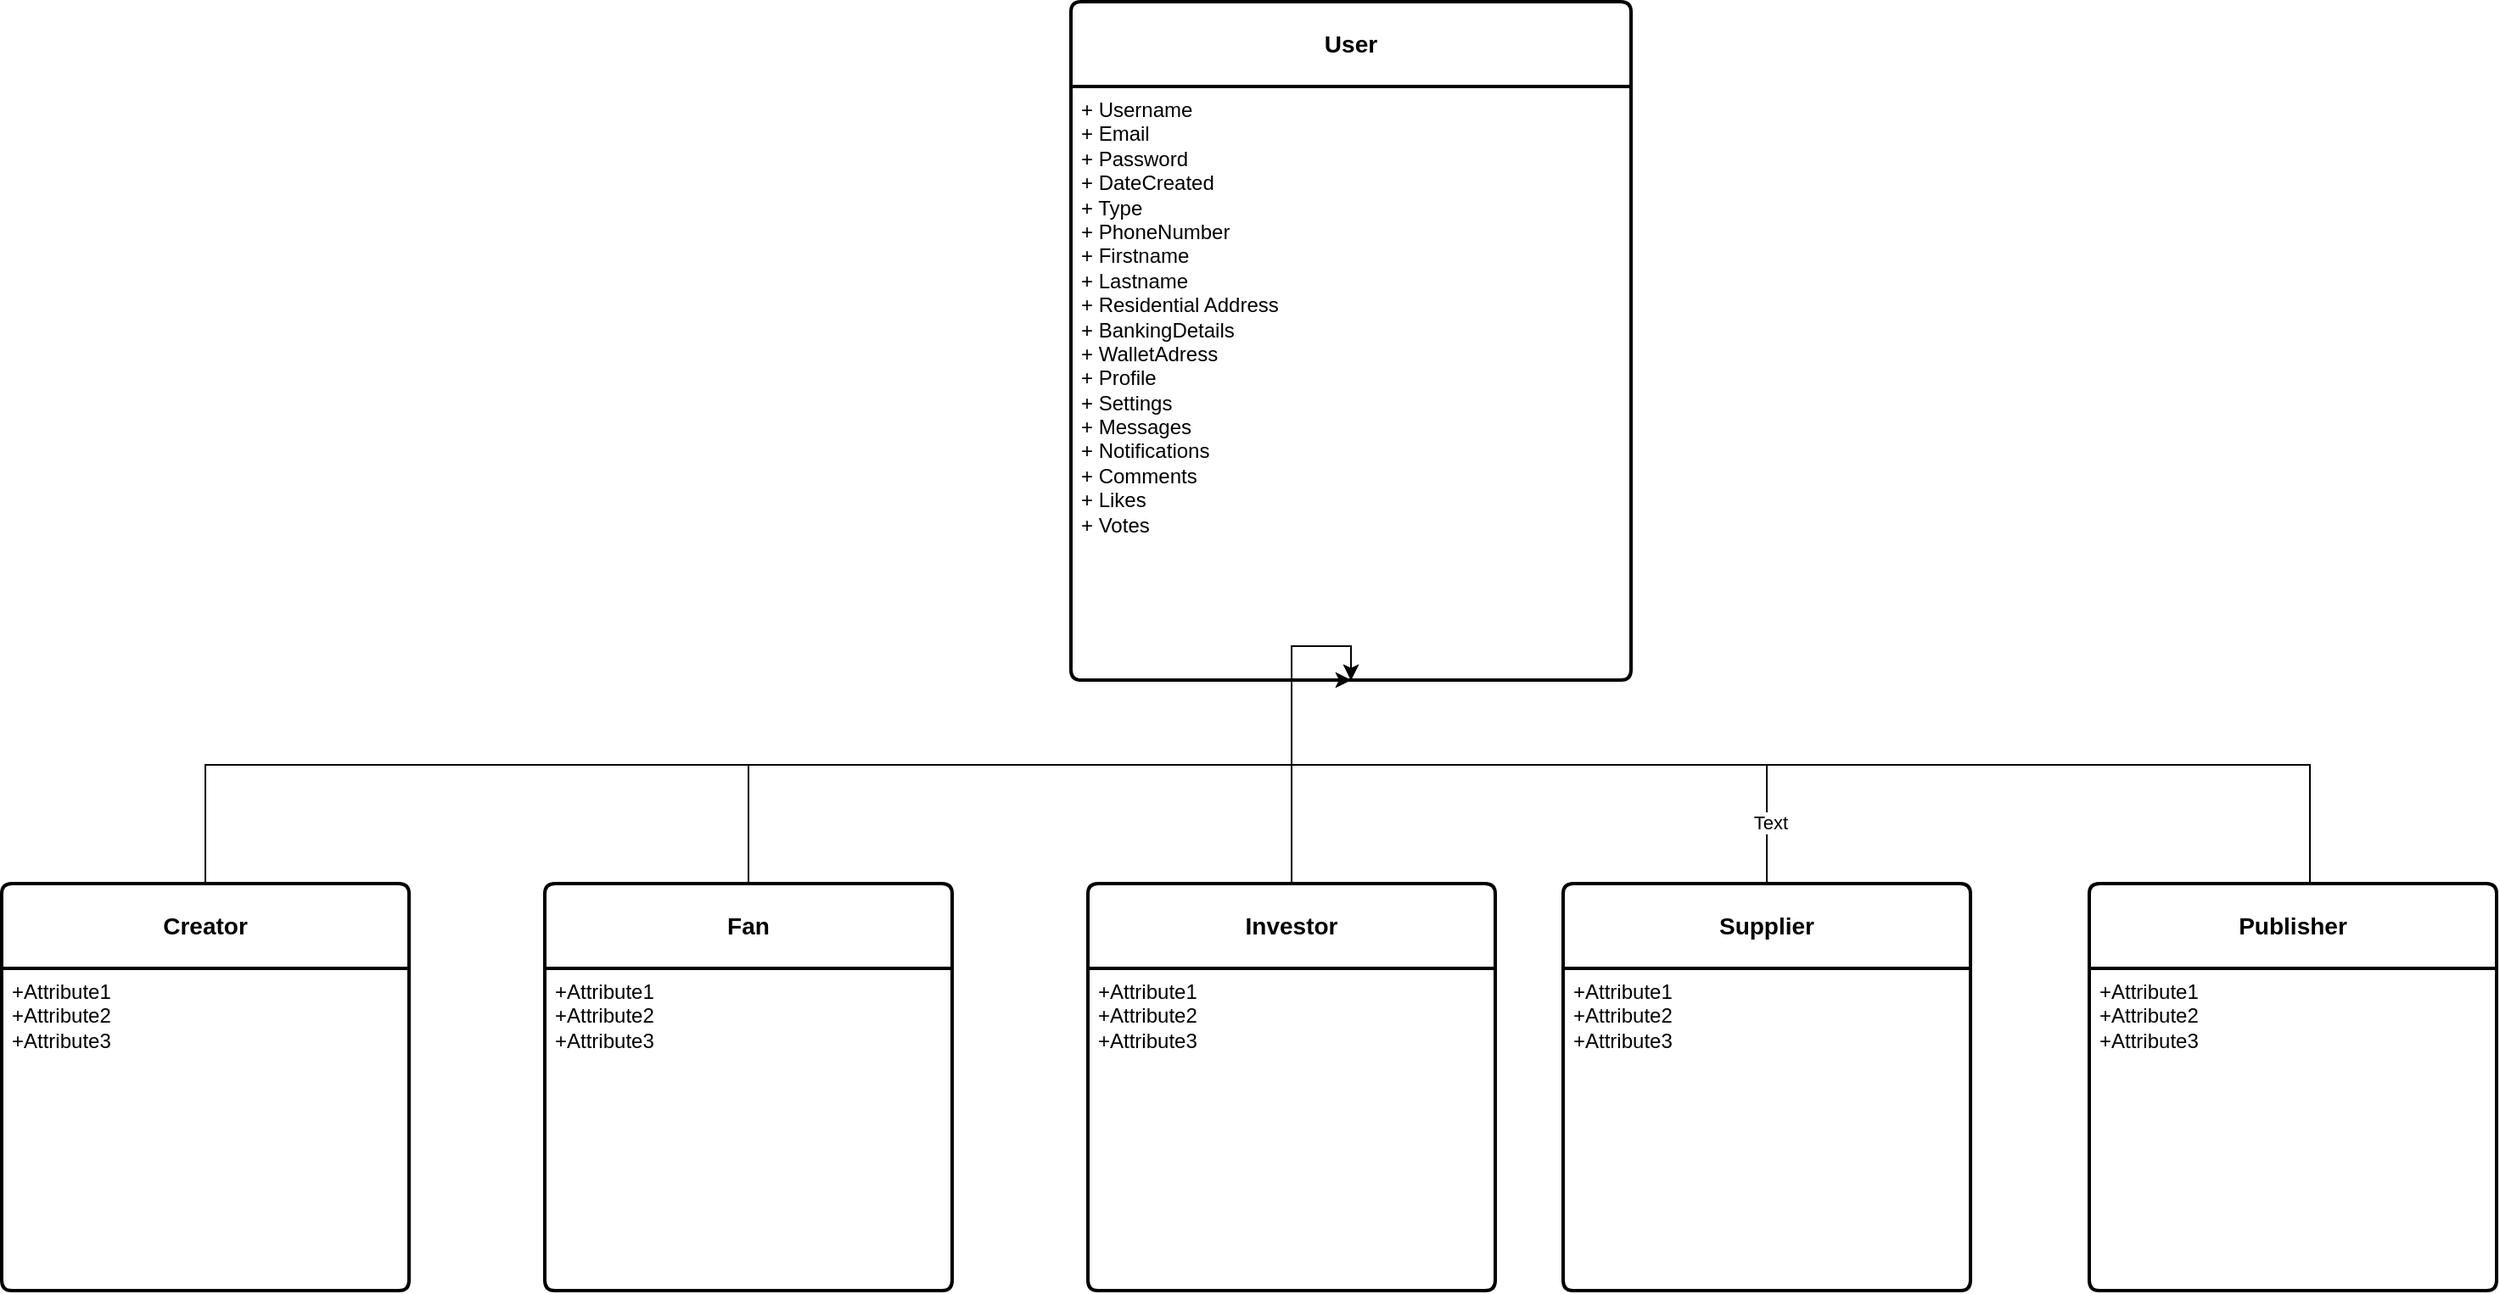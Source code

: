 <mxfile version="26.0.4">
  <diagram id="kgpKYQtTHZ0yAKxKKP6v" name="Page-1">
    <mxGraphModel dx="3200" dy="1987" grid="1" gridSize="10" guides="1" tooltips="1" connect="1" arrows="1" fold="1" page="1" pageScale="1" pageWidth="850" pageHeight="1100" math="0" shadow="0">
      <root>
        <mxCell id="0" />
        <mxCell id="1" parent="0" />
        <mxCell id="HTIju_ECd1YtV74uIiLn-66" style="edgeStyle=orthogonalEdgeStyle;rounded=0;orthogonalLoop=1;jettySize=auto;html=1;exitX=0.5;exitY=0;exitDx=0;exitDy=0;entryX=0.5;entryY=1;entryDx=0;entryDy=0;" edge="1" parent="1" source="HTIju_ECd1YtV74uIiLn-49" target="HTIju_ECd1YtV74uIiLn-62">
          <mxGeometry relative="1" as="geometry">
            <Array as="points">
              <mxPoint x="-1480" y="210" />
              <mxPoint x="-840" y="210" />
              <mxPoint x="-840" y="140" />
            </Array>
          </mxGeometry>
        </mxCell>
        <mxCell id="HTIju_ECd1YtV74uIiLn-49" value="&lt;b&gt;Creator&lt;/b&gt;" style="swimlane;childLayout=stackLayout;horizontal=1;startSize=50;horizontalStack=0;rounded=1;fontSize=14;fontStyle=0;strokeWidth=2;resizeParent=0;resizeLast=1;shadow=0;dashed=0;align=center;arcSize=4;whiteSpace=wrap;html=1;" vertex="1" parent="1">
          <mxGeometry x="-1600" y="280" width="240" height="240" as="geometry" />
        </mxCell>
        <mxCell id="HTIju_ECd1YtV74uIiLn-50" value="+Attribute1&#xa;+Attribute2&#xa;+Attribute3" style="align=left;strokeColor=none;fillColor=none;spacingLeft=4;fontSize=12;verticalAlign=top;resizable=0;rotatable=0;part=1;html=1;" vertex="1" parent="HTIju_ECd1YtV74uIiLn-49">
          <mxGeometry y="50" width="240" height="190" as="geometry" />
        </mxCell>
        <mxCell id="HTIju_ECd1YtV74uIiLn-65" style="edgeStyle=orthogonalEdgeStyle;rounded=0;orthogonalLoop=1;jettySize=auto;html=1;exitX=0.5;exitY=0;exitDx=0;exitDy=0;entryX=0.5;entryY=1;entryDx=0;entryDy=0;" edge="1" parent="1" source="HTIju_ECd1YtV74uIiLn-53" target="HTIju_ECd1YtV74uIiLn-61">
          <mxGeometry relative="1" as="geometry">
            <Array as="points">
              <mxPoint x="-840" y="140" />
            </Array>
          </mxGeometry>
        </mxCell>
        <mxCell id="HTIju_ECd1YtV74uIiLn-53" value="&lt;b&gt;Investor&lt;/b&gt;" style="swimlane;childLayout=stackLayout;horizontal=1;startSize=50;horizontalStack=0;rounded=1;fontSize=14;fontStyle=0;strokeWidth=2;resizeParent=0;resizeLast=1;shadow=0;dashed=0;align=center;arcSize=4;whiteSpace=wrap;html=1;" vertex="1" parent="1">
          <mxGeometry x="-960" y="280" width="240" height="240" as="geometry" />
        </mxCell>
        <mxCell id="HTIju_ECd1YtV74uIiLn-54" value="+Attribute1&#xa;+Attribute2&#xa;+Attribute3" style="align=left;strokeColor=none;fillColor=none;spacingLeft=4;fontSize=12;verticalAlign=top;resizable=0;rotatable=0;part=1;html=1;" vertex="1" parent="HTIju_ECd1YtV74uIiLn-53">
          <mxGeometry y="50" width="240" height="190" as="geometry" />
        </mxCell>
        <mxCell id="HTIju_ECd1YtV74uIiLn-67" style="edgeStyle=orthogonalEdgeStyle;rounded=0;orthogonalLoop=1;jettySize=auto;html=1;exitX=0.5;exitY=0;exitDx=0;exitDy=0;entryX=0.5;entryY=1;entryDx=0;entryDy=0;" edge="1" parent="1" source="HTIju_ECd1YtV74uIiLn-55" target="HTIju_ECd1YtV74uIiLn-62">
          <mxGeometry relative="1" as="geometry">
            <Array as="points">
              <mxPoint x="-1160" y="210" />
              <mxPoint x="-840" y="210" />
              <mxPoint x="-840" y="140" />
            </Array>
          </mxGeometry>
        </mxCell>
        <mxCell id="HTIju_ECd1YtV74uIiLn-55" value="&lt;b&gt;Fan&lt;/b&gt;" style="swimlane;childLayout=stackLayout;horizontal=1;startSize=50;horizontalStack=0;rounded=1;fontSize=14;fontStyle=0;strokeWidth=2;resizeParent=0;resizeLast=1;shadow=0;dashed=0;align=center;arcSize=4;whiteSpace=wrap;html=1;" vertex="1" parent="1">
          <mxGeometry x="-1280" y="280" width="240" height="240" as="geometry" />
        </mxCell>
        <mxCell id="HTIju_ECd1YtV74uIiLn-56" value="+Attribute1&#xa;+Attribute2&#xa;+Attribute3" style="align=left;strokeColor=none;fillColor=none;spacingLeft=4;fontSize=12;verticalAlign=top;resizable=0;rotatable=0;part=1;html=1;" vertex="1" parent="HTIju_ECd1YtV74uIiLn-55">
          <mxGeometry y="50" width="240" height="190" as="geometry" />
        </mxCell>
        <mxCell id="HTIju_ECd1YtV74uIiLn-69" style="edgeStyle=orthogonalEdgeStyle;rounded=0;orthogonalLoop=1;jettySize=auto;html=1;entryX=0.5;entryY=1;entryDx=0;entryDy=0;" edge="1" parent="1" source="HTIju_ECd1YtV74uIiLn-57" target="HTIju_ECd1YtV74uIiLn-62">
          <mxGeometry relative="1" as="geometry">
            <Array as="points">
              <mxPoint x="-560" y="210" />
              <mxPoint x="-840" y="210" />
            </Array>
          </mxGeometry>
        </mxCell>
        <mxCell id="HTIju_ECd1YtV74uIiLn-70" value="Text" style="edgeLabel;html=1;align=center;verticalAlign=middle;resizable=0;points=[];" vertex="1" connectable="0" parent="HTIju_ECd1YtV74uIiLn-69">
          <mxGeometry x="-0.833" y="-1" relative="1" as="geometry">
            <mxPoint x="1" as="offset" />
          </mxGeometry>
        </mxCell>
        <mxCell id="HTIju_ECd1YtV74uIiLn-57" value="&lt;b&gt;Supplier&lt;/b&gt;" style="swimlane;childLayout=stackLayout;horizontal=1;startSize=50;horizontalStack=0;rounded=1;fontSize=14;fontStyle=0;strokeWidth=2;resizeParent=0;resizeLast=1;shadow=0;dashed=0;align=center;arcSize=4;whiteSpace=wrap;html=1;" vertex="1" parent="1">
          <mxGeometry x="-680" y="280" width="240" height="240" as="geometry" />
        </mxCell>
        <mxCell id="HTIju_ECd1YtV74uIiLn-58" value="+Attribute1&#xa;+Attribute2&#xa;+Attribute3" style="align=left;strokeColor=none;fillColor=none;spacingLeft=4;fontSize=12;verticalAlign=top;resizable=0;rotatable=0;part=1;html=1;" vertex="1" parent="HTIju_ECd1YtV74uIiLn-57">
          <mxGeometry y="50" width="240" height="190" as="geometry" />
        </mxCell>
        <mxCell id="HTIju_ECd1YtV74uIiLn-68" style="edgeStyle=orthogonalEdgeStyle;rounded=0;orthogonalLoop=1;jettySize=auto;html=1;entryX=0.5;entryY=1;entryDx=0;entryDy=0;" edge="1" parent="1" source="HTIju_ECd1YtV74uIiLn-59" target="HTIju_ECd1YtV74uIiLn-62">
          <mxGeometry relative="1" as="geometry">
            <Array as="points">
              <mxPoint x="-240" y="210" />
              <mxPoint x="-840" y="210" />
            </Array>
          </mxGeometry>
        </mxCell>
        <mxCell id="HTIju_ECd1YtV74uIiLn-59" value="&lt;b&gt;Publisher&lt;/b&gt;" style="swimlane;childLayout=stackLayout;horizontal=1;startSize=50;horizontalStack=0;rounded=1;fontSize=14;fontStyle=0;strokeWidth=2;resizeParent=0;resizeLast=1;shadow=0;dashed=0;align=center;arcSize=4;whiteSpace=wrap;html=1;" vertex="1" parent="1">
          <mxGeometry x="-370" y="280" width="240" height="240" as="geometry" />
        </mxCell>
        <mxCell id="HTIju_ECd1YtV74uIiLn-60" value="+Attribute1&#xa;+Attribute2&#xa;+Attribute3" style="align=left;strokeColor=none;fillColor=none;spacingLeft=4;fontSize=12;verticalAlign=top;resizable=0;rotatable=0;part=1;html=1;" vertex="1" parent="HTIju_ECd1YtV74uIiLn-59">
          <mxGeometry y="50" width="240" height="190" as="geometry" />
        </mxCell>
        <mxCell id="HTIju_ECd1YtV74uIiLn-61" value="&lt;b&gt;User&lt;/b&gt;" style="swimlane;childLayout=stackLayout;horizontal=1;startSize=50;horizontalStack=0;rounded=1;fontSize=14;fontStyle=0;strokeWidth=2;resizeParent=0;resizeLast=1;shadow=0;dashed=0;align=center;arcSize=4;whiteSpace=wrap;html=1;" vertex="1" parent="1">
          <mxGeometry x="-970" y="-240" width="330" height="400" as="geometry" />
        </mxCell>
        <mxCell id="HTIju_ECd1YtV74uIiLn-62" value="+ Username&lt;br&gt;+ Email&lt;br&gt;+ Password&lt;div&gt;+ DateCreated&lt;/div&gt;&lt;div&gt;+ Type&lt;/div&gt;&lt;div&gt;+ PhoneNumber&lt;/div&gt;&lt;div&gt;+ Firstname&lt;/div&gt;&lt;div&gt;+ Lastname&lt;/div&gt;&lt;div&gt;+ Residential Address&lt;/div&gt;&lt;div&gt;+ BankingDetails&lt;/div&gt;&lt;div&gt;+ WalletAdress&lt;/div&gt;&lt;div&gt;+ Profile&lt;/div&gt;&lt;div&gt;+ Settings&lt;/div&gt;&lt;div&gt;+ Messages&lt;/div&gt;&lt;div&gt;+ Notifications&lt;/div&gt;&lt;div&gt;+ Comments&lt;/div&gt;&lt;div&gt;+ Likes&lt;/div&gt;&lt;div&gt;+ Votes&lt;/div&gt;" style="align=left;strokeColor=none;fillColor=none;spacingLeft=4;fontSize=12;verticalAlign=top;resizable=0;rotatable=0;part=1;html=1;" vertex="1" parent="HTIju_ECd1YtV74uIiLn-61">
          <mxGeometry y="50" width="330" height="350" as="geometry" />
        </mxCell>
        <mxCell id="HTIju_ECd1YtV74uIiLn-75" style="edgeStyle=orthogonalEdgeStyle;rounded=0;orthogonalLoop=1;jettySize=auto;html=1;exitX=0.5;exitY=1;exitDx=0;exitDy=0;" edge="1" parent="HTIju_ECd1YtV74uIiLn-61" source="HTIju_ECd1YtV74uIiLn-62" target="HTIju_ECd1YtV74uIiLn-62">
          <mxGeometry relative="1" as="geometry" />
        </mxCell>
      </root>
    </mxGraphModel>
  </diagram>
</mxfile>
